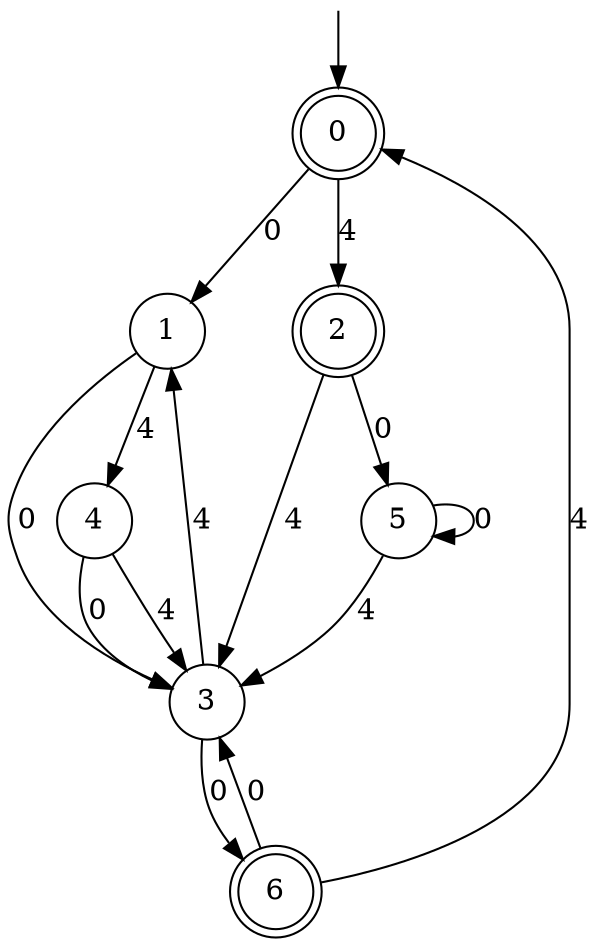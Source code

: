 digraph g {

	s0 [shape="doublecircle" label="0"];
	s1 [shape="circle" label="1"];
	s2 [shape="doublecircle" label="2"];
	s3 [shape="circle" label="3"];
	s4 [shape="circle" label="4"];
	s5 [shape="circle" label="5"];
	s6 [shape="doublecircle" label="6"];
	s0 -> s1 [label="0"];
	s0 -> s2 [label="4"];
	s1 -> s3 [label="0"];
	s1 -> s4 [label="4"];
	s2 -> s5 [label="0"];
	s2 -> s3 [label="4"];
	s3 -> s6 [label="0"];
	s3 -> s1 [label="4"];
	s4 -> s3 [label="0"];
	s4 -> s3 [label="4"];
	s5 -> s5 [label="0"];
	s5 -> s3 [label="4"];
	s6 -> s3 [label="0"];
	s6 -> s0 [label="4"];

__start0 [label="" shape="none" width="0" height="0"];
__start0 -> s0;

}
